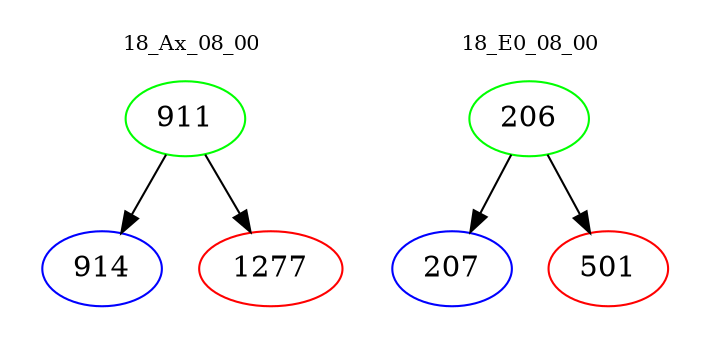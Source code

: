 digraph{
subgraph cluster_0 {
color = white
label = "18_Ax_08_00";
fontsize=10;
T0_911 [label="911", color="green"]
T0_911 -> T0_914 [color="black"]
T0_914 [label="914", color="blue"]
T0_911 -> T0_1277 [color="black"]
T0_1277 [label="1277", color="red"]
}
subgraph cluster_1 {
color = white
label = "18_E0_08_00";
fontsize=10;
T1_206 [label="206", color="green"]
T1_206 -> T1_207 [color="black"]
T1_207 [label="207", color="blue"]
T1_206 -> T1_501 [color="black"]
T1_501 [label="501", color="red"]
}
}
